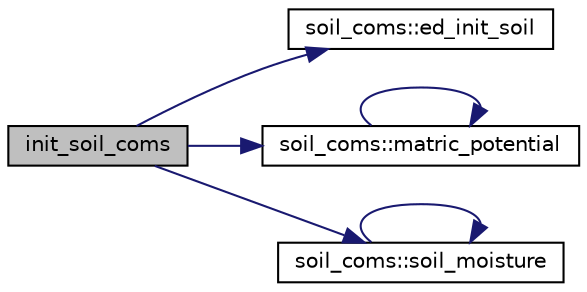 digraph "init_soil_coms"
{
 // LATEX_PDF_SIZE
  edge [fontname="Helvetica",fontsize="10",labelfontname="Helvetica",labelfontsize="10"];
  node [fontname="Helvetica",fontsize="10",shape=record];
  rankdir="LR";
  Node1 [label="init_soil_coms",height=0.2,width=0.4,color="black", fillcolor="grey75", style="filled", fontcolor="black",tooltip=" "];
  Node1 -> Node2 [color="midnightblue",fontsize="10",style="solid",fontname="Helvetica"];
  Node2 [label="soil_coms::ed_init_soil",height=0.2,width=0.4,color="black", fillcolor="white", style="filled",URL="$namespacesoil__coms.html#aeeaaeb4eedbb6c0373e078df7dbadb65",tooltip=" "];
  Node1 -> Node3 [color="midnightblue",fontsize="10",style="solid",fontname="Helvetica"];
  Node3 [label="soil_coms::matric_potential",height=0.2,width=0.4,color="black", fillcolor="white", style="filled",URL="$namespacesoil__coms.html#a73e12fe029c8b3eb5afe2c2c000efc19",tooltip=" "];
  Node3 -> Node3 [color="midnightblue",fontsize="10",style="solid",fontname="Helvetica"];
  Node1 -> Node4 [color="midnightblue",fontsize="10",style="solid",fontname="Helvetica"];
  Node4 [label="soil_coms::soil_moisture",height=0.2,width=0.4,color="black", fillcolor="white", style="filled",URL="$namespacesoil__coms.html#a7d567cf6ace1023e1c5334052aece8b5",tooltip=" "];
  Node4 -> Node4 [color="midnightblue",fontsize="10",style="solid",fontname="Helvetica"];
}
